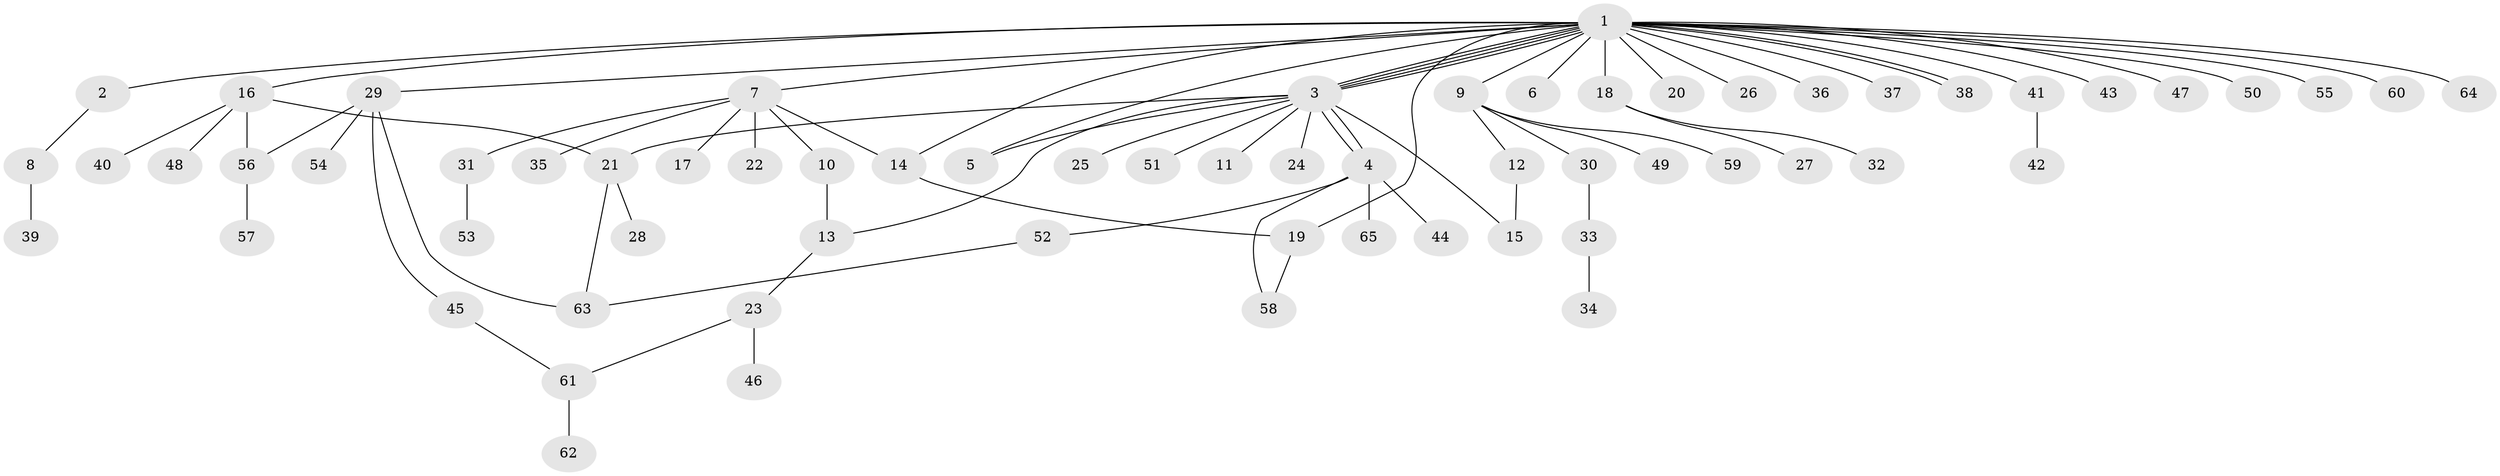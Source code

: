 // Generated by graph-tools (version 1.1) at 2025/11/02/27/25 16:11:11]
// undirected, 65 vertices, 80 edges
graph export_dot {
graph [start="1"]
  node [color=gray90,style=filled];
  1;
  2;
  3;
  4;
  5;
  6;
  7;
  8;
  9;
  10;
  11;
  12;
  13;
  14;
  15;
  16;
  17;
  18;
  19;
  20;
  21;
  22;
  23;
  24;
  25;
  26;
  27;
  28;
  29;
  30;
  31;
  32;
  33;
  34;
  35;
  36;
  37;
  38;
  39;
  40;
  41;
  42;
  43;
  44;
  45;
  46;
  47;
  48;
  49;
  50;
  51;
  52;
  53;
  54;
  55;
  56;
  57;
  58;
  59;
  60;
  61;
  62;
  63;
  64;
  65;
  1 -- 2;
  1 -- 3;
  1 -- 3;
  1 -- 3;
  1 -- 3;
  1 -- 5;
  1 -- 6;
  1 -- 7;
  1 -- 9;
  1 -- 14;
  1 -- 16;
  1 -- 18;
  1 -- 19;
  1 -- 20;
  1 -- 26;
  1 -- 29;
  1 -- 36;
  1 -- 37;
  1 -- 38;
  1 -- 38;
  1 -- 41;
  1 -- 43;
  1 -- 47;
  1 -- 50;
  1 -- 55;
  1 -- 60;
  1 -- 64;
  2 -- 8;
  3 -- 4;
  3 -- 4;
  3 -- 5;
  3 -- 11;
  3 -- 13;
  3 -- 15;
  3 -- 21;
  3 -- 24;
  3 -- 25;
  3 -- 51;
  4 -- 44;
  4 -- 52;
  4 -- 58;
  4 -- 65;
  7 -- 10;
  7 -- 14;
  7 -- 17;
  7 -- 22;
  7 -- 31;
  7 -- 35;
  8 -- 39;
  9 -- 12;
  9 -- 30;
  9 -- 49;
  9 -- 59;
  10 -- 13;
  12 -- 15;
  13 -- 23;
  14 -- 19;
  16 -- 21;
  16 -- 40;
  16 -- 48;
  16 -- 56;
  18 -- 27;
  18 -- 32;
  19 -- 58;
  21 -- 28;
  21 -- 63;
  23 -- 46;
  23 -- 61;
  29 -- 45;
  29 -- 54;
  29 -- 56;
  29 -- 63;
  30 -- 33;
  31 -- 53;
  33 -- 34;
  41 -- 42;
  45 -- 61;
  52 -- 63;
  56 -- 57;
  61 -- 62;
}
